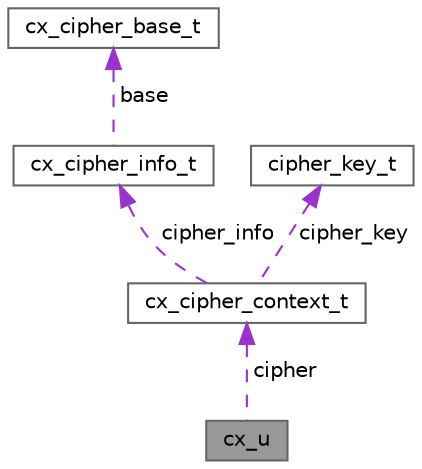 digraph "cx_u"
{
 // LATEX_PDF_SIZE
  bgcolor="transparent";
  edge [fontname=Helvetica,fontsize=10,labelfontname=Helvetica,labelfontsize=10];
  node [fontname=Helvetica,fontsize=10,shape=box,height=0.2,width=0.4];
  Node1 [label="cx_u",height=0.2,width=0.4,color="gray40", fillcolor="grey60", style="filled", fontcolor="black",tooltip=" "];
  Node2 -> Node1 [dir="back",color="darkorchid3",style="dashed",label=" cipher" ];
  Node2 [label="cx_cipher_context_t",height=0.2,width=0.4,color="gray40", fillcolor="white", style="filled",URL="$structcx__cipher__context__t.html",tooltip=" "];
  Node3 -> Node2 [dir="back",color="darkorchid3",style="dashed",label=" cipher_info" ];
  Node3 [label="cx_cipher_info_t",height=0.2,width=0.4,color="gray40", fillcolor="white", style="filled",URL="$structcx__cipher__info__t.html",tooltip=" "];
  Node4 -> Node3 [dir="back",color="darkorchid3",style="dashed",label=" base" ];
  Node4 [label="cx_cipher_base_t",height=0.2,width=0.4,color="gray40", fillcolor="white", style="filled",URL="$structcx__cipher__base__t.html",tooltip=" "];
  Node5 -> Node2 [dir="back",color="darkorchid3",style="dashed",label=" cipher_key" ];
  Node5 [label="cipher_key_t",height=0.2,width=0.4,color="gray40", fillcolor="white", style="filled",URL="$structcipher__key__t.html",tooltip=" "];
}
